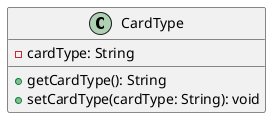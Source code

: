 @startuml
class CardType [[java:edu.sru.cpsc.webshopping.domain.billing.CardType]] {
	-cardType: String
	+getCardType(): String
	+setCardType(cardType: String): void
}
@enduml